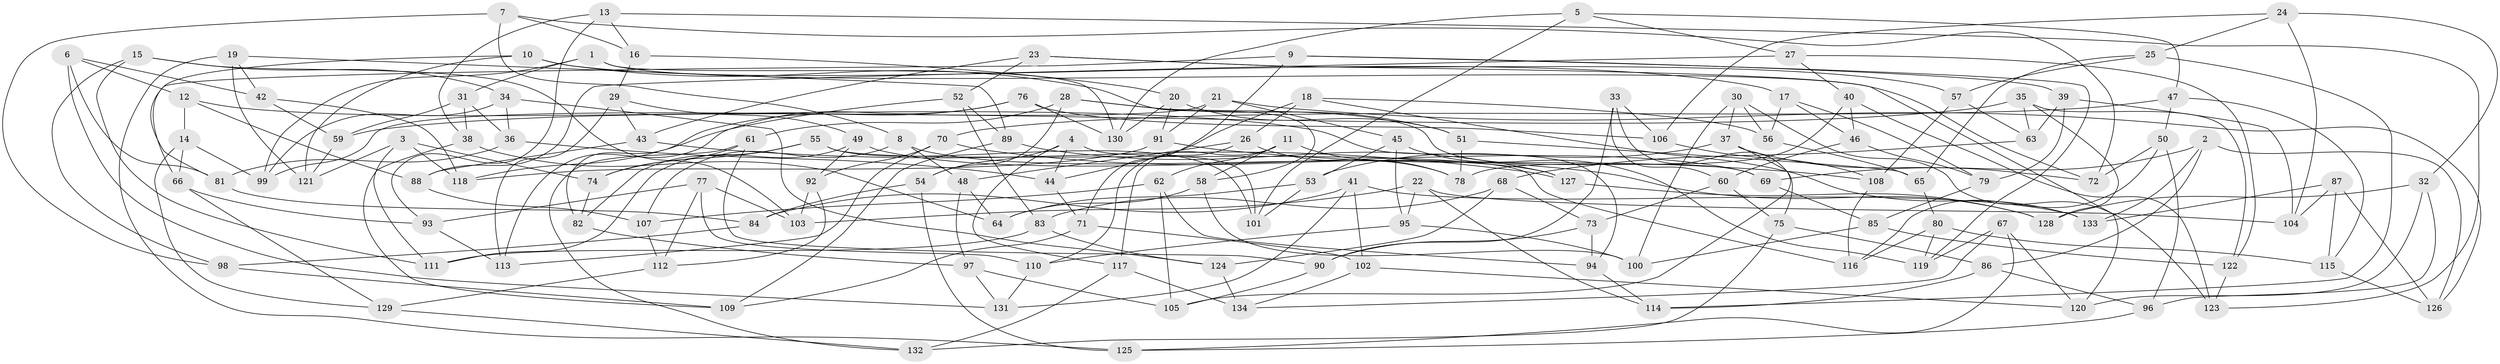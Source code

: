 // coarse degree distribution, {8: 0.03225806451612903, 4: 0.6774193548387096, 6: 0.15053763440860216, 10: 0.053763440860215055, 5: 0.06451612903225806, 3: 0.021505376344086023}
// Generated by graph-tools (version 1.1) at 2025/20/03/04/25 18:20:27]
// undirected, 134 vertices, 268 edges
graph export_dot {
graph [start="1"]
  node [color=gray90,style=filled];
  1;
  2;
  3;
  4;
  5;
  6;
  7;
  8;
  9;
  10;
  11;
  12;
  13;
  14;
  15;
  16;
  17;
  18;
  19;
  20;
  21;
  22;
  23;
  24;
  25;
  26;
  27;
  28;
  29;
  30;
  31;
  32;
  33;
  34;
  35;
  36;
  37;
  38;
  39;
  40;
  41;
  42;
  43;
  44;
  45;
  46;
  47;
  48;
  49;
  50;
  51;
  52;
  53;
  54;
  55;
  56;
  57;
  58;
  59;
  60;
  61;
  62;
  63;
  64;
  65;
  66;
  67;
  68;
  69;
  70;
  71;
  72;
  73;
  74;
  75;
  76;
  77;
  78;
  79;
  80;
  81;
  82;
  83;
  84;
  85;
  86;
  87;
  88;
  89;
  90;
  91;
  92;
  93;
  94;
  95;
  96;
  97;
  98;
  99;
  100;
  101;
  102;
  103;
  104;
  105;
  106;
  107;
  108;
  109;
  110;
  111;
  112;
  113;
  114;
  115;
  116;
  117;
  118;
  119;
  120;
  121;
  122;
  123;
  124;
  125;
  126;
  127;
  128;
  129;
  130;
  131;
  132;
  133;
  134;
  1 -- 72;
  1 -- 31;
  1 -- 130;
  1 -- 99;
  2 -- 86;
  2 -- 126;
  2 -- 69;
  2 -- 133;
  3 -- 111;
  3 -- 74;
  3 -- 121;
  3 -- 118;
  4 -- 54;
  4 -- 44;
  4 -- 117;
  4 -- 101;
  5 -- 130;
  5 -- 101;
  5 -- 47;
  5 -- 27;
  6 -- 12;
  6 -- 81;
  6 -- 131;
  6 -- 42;
  7 -- 16;
  7 -- 98;
  7 -- 72;
  7 -- 8;
  8 -- 107;
  8 -- 127;
  8 -- 48;
  9 -- 66;
  9 -- 119;
  9 -- 71;
  9 -- 39;
  10 -- 81;
  10 -- 58;
  10 -- 17;
  10 -- 121;
  11 -- 78;
  11 -- 58;
  11 -- 62;
  11 -- 117;
  12 -- 88;
  12 -- 14;
  12 -- 94;
  13 -- 38;
  13 -- 16;
  13 -- 123;
  13 -- 93;
  14 -- 66;
  14 -- 99;
  14 -- 129;
  15 -- 103;
  15 -- 98;
  15 -- 111;
  15 -- 34;
  16 -- 29;
  16 -- 20;
  17 -- 46;
  17 -- 79;
  17 -- 56;
  18 -- 56;
  18 -- 44;
  18 -- 133;
  18 -- 26;
  19 -- 125;
  19 -- 42;
  19 -- 89;
  19 -- 121;
  20 -- 51;
  20 -- 91;
  20 -- 130;
  21 -- 91;
  21 -- 126;
  21 -- 45;
  21 -- 99;
  22 -- 95;
  22 -- 103;
  22 -- 104;
  22 -- 114;
  23 -- 43;
  23 -- 120;
  23 -- 57;
  23 -- 52;
  24 -- 32;
  24 -- 25;
  24 -- 106;
  24 -- 104;
  25 -- 114;
  25 -- 57;
  25 -- 65;
  26 -- 110;
  26 -- 48;
  26 -- 78;
  27 -- 40;
  27 -- 88;
  27 -- 122;
  28 -- 54;
  28 -- 69;
  28 -- 51;
  28 -- 61;
  29 -- 43;
  29 -- 49;
  29 -- 113;
  30 -- 100;
  30 -- 56;
  30 -- 123;
  30 -- 37;
  31 -- 36;
  31 -- 59;
  31 -- 38;
  32 -- 128;
  32 -- 120;
  32 -- 96;
  33 -- 75;
  33 -- 90;
  33 -- 60;
  33 -- 106;
  34 -- 36;
  34 -- 99;
  34 -- 124;
  35 -- 63;
  35 -- 122;
  35 -- 128;
  35 -- 59;
  36 -- 81;
  36 -- 44;
  37 -- 72;
  37 -- 105;
  37 -- 53;
  38 -- 109;
  38 -- 64;
  39 -- 79;
  39 -- 63;
  39 -- 104;
  40 -- 46;
  40 -- 78;
  40 -- 123;
  41 -- 131;
  41 -- 133;
  41 -- 102;
  41 -- 84;
  42 -- 118;
  42 -- 59;
  43 -- 127;
  43 -- 88;
  44 -- 71;
  45 -- 95;
  45 -- 53;
  45 -- 119;
  46 -- 79;
  46 -- 60;
  47 -- 70;
  47 -- 115;
  47 -- 50;
  48 -- 97;
  48 -- 64;
  49 -- 69;
  49 -- 92;
  49 -- 111;
  50 -- 72;
  50 -- 116;
  50 -- 96;
  51 -- 65;
  51 -- 78;
  52 -- 82;
  52 -- 83;
  52 -- 89;
  53 -- 101;
  53 -- 64;
  54 -- 84;
  54 -- 125;
  55 -- 74;
  55 -- 101;
  55 -- 116;
  55 -- 82;
  56 -- 65;
  57 -- 108;
  57 -- 63;
  58 -- 64;
  58 -- 100;
  59 -- 121;
  60 -- 73;
  60 -- 75;
  61 -- 90;
  61 -- 74;
  61 -- 132;
  62 -- 105;
  62 -- 94;
  62 -- 107;
  63 -- 68;
  65 -- 80;
  66 -- 129;
  66 -- 93;
  67 -- 119;
  67 -- 125;
  67 -- 120;
  67 -- 134;
  68 -- 124;
  68 -- 83;
  68 -- 73;
  69 -- 85;
  70 -- 92;
  70 -- 113;
  70 -- 128;
  71 -- 102;
  71 -- 109;
  73 -- 94;
  73 -- 90;
  74 -- 82;
  75 -- 86;
  75 -- 132;
  76 -- 113;
  76 -- 130;
  76 -- 106;
  76 -- 118;
  77 -- 112;
  77 -- 110;
  77 -- 103;
  77 -- 93;
  79 -- 85;
  80 -- 115;
  80 -- 116;
  80 -- 119;
  81 -- 84;
  82 -- 97;
  83 -- 111;
  83 -- 124;
  84 -- 98;
  85 -- 122;
  85 -- 100;
  86 -- 96;
  86 -- 114;
  87 -- 126;
  87 -- 115;
  87 -- 133;
  87 -- 104;
  88 -- 107;
  89 -- 109;
  89 -- 127;
  90 -- 105;
  91 -- 118;
  91 -- 108;
  92 -- 112;
  92 -- 103;
  93 -- 113;
  94 -- 114;
  95 -- 100;
  95 -- 110;
  96 -- 125;
  97 -- 105;
  97 -- 131;
  98 -- 109;
  102 -- 120;
  102 -- 134;
  106 -- 108;
  107 -- 112;
  108 -- 116;
  110 -- 131;
  112 -- 129;
  115 -- 126;
  117 -- 132;
  117 -- 134;
  122 -- 123;
  124 -- 134;
  127 -- 128;
  129 -- 132;
}
